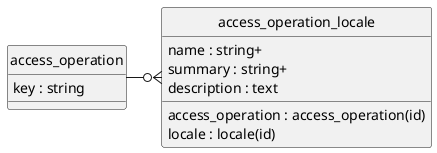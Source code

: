 @startuml uml
skinparam monochrome true
skinparam linetype ortho
hide circle

entity access_operation {
    key : string
}

entity access_operation_locale {
    access_operation : access_operation(id)
    locale : locale(id)
    name : string+
    summary : string+
    description : text
}

access_operation -r-o{ access_operation_locale

@enduml
